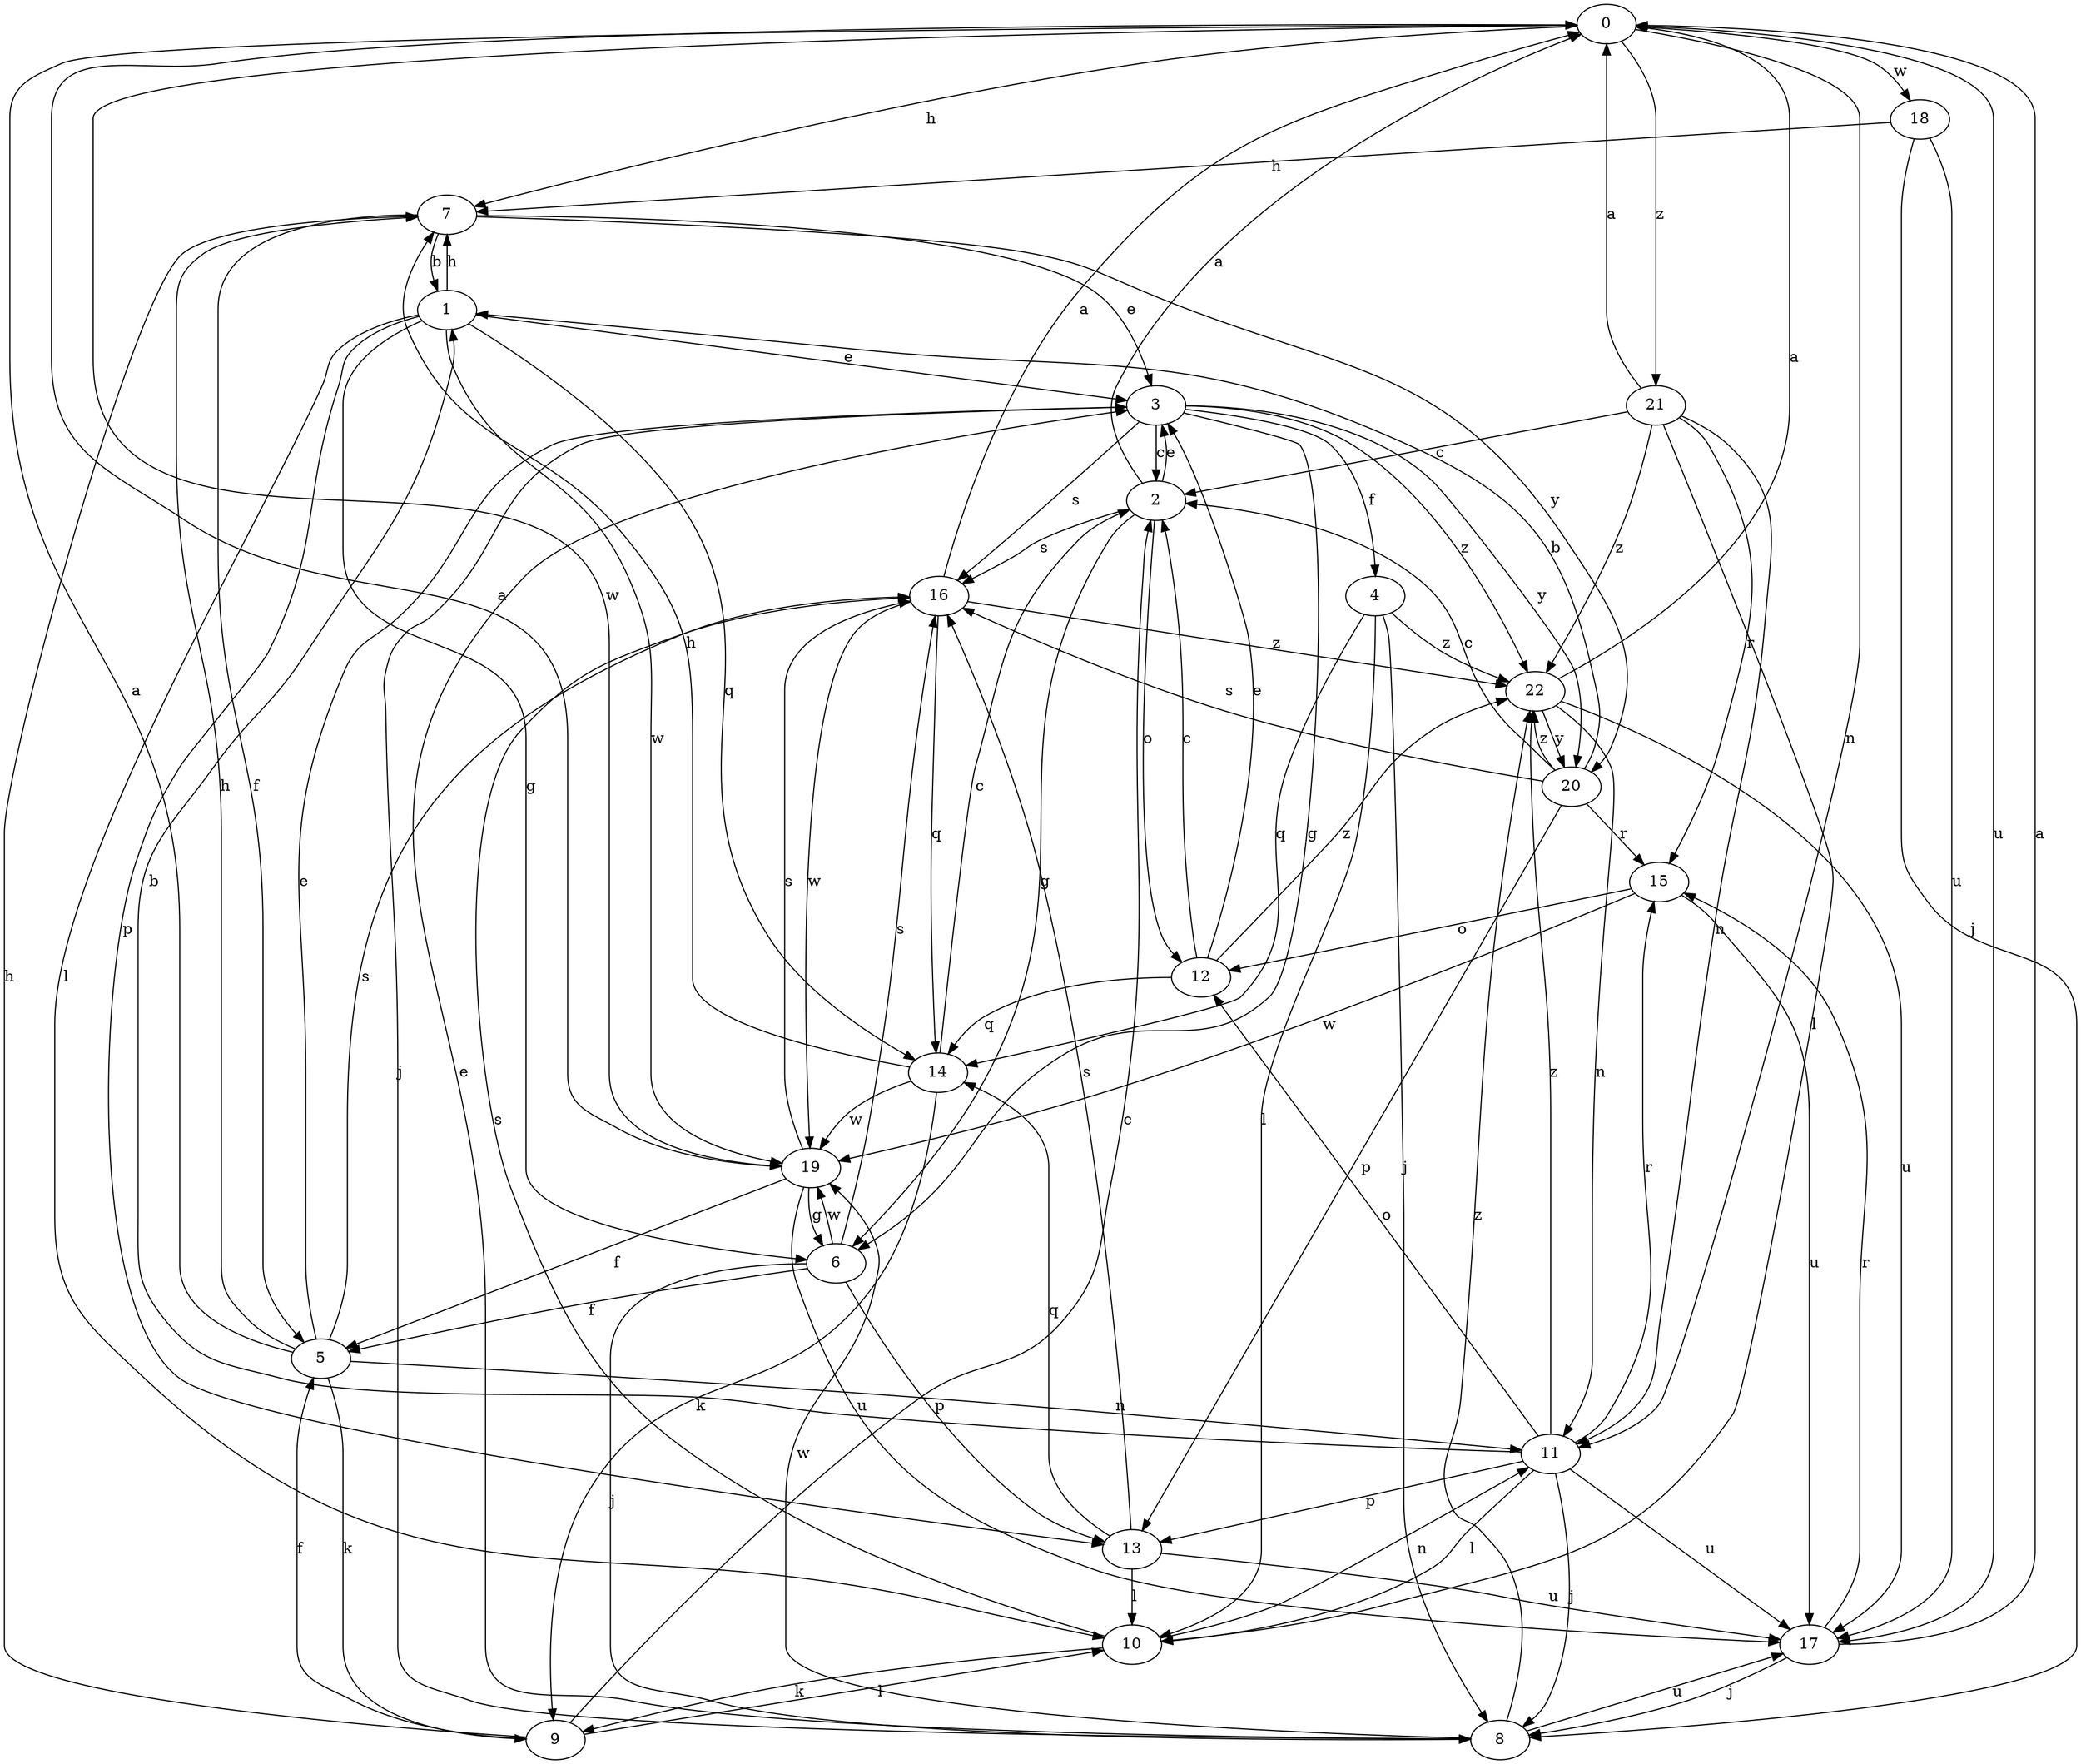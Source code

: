 strict digraph  {
0;
1;
2;
3;
4;
5;
6;
7;
8;
9;
10;
11;
12;
13;
14;
15;
16;
17;
18;
19;
20;
21;
22;
0 -> 7  [label=h];
0 -> 11  [label=n];
0 -> 17  [label=u];
0 -> 18  [label=w];
0 -> 19  [label=w];
0 -> 21  [label=z];
1 -> 3  [label=e];
1 -> 6  [label=g];
1 -> 7  [label=h];
1 -> 10  [label=l];
1 -> 13  [label=p];
1 -> 14  [label=q];
1 -> 19  [label=w];
2 -> 0  [label=a];
2 -> 3  [label=e];
2 -> 6  [label=g];
2 -> 12  [label=o];
2 -> 16  [label=s];
3 -> 2  [label=c];
3 -> 4  [label=f];
3 -> 6  [label=g];
3 -> 8  [label=j];
3 -> 16  [label=s];
3 -> 20  [label=y];
3 -> 22  [label=z];
4 -> 8  [label=j];
4 -> 10  [label=l];
4 -> 14  [label=q];
4 -> 22  [label=z];
5 -> 0  [label=a];
5 -> 3  [label=e];
5 -> 7  [label=h];
5 -> 9  [label=k];
5 -> 11  [label=n];
5 -> 16  [label=s];
6 -> 5  [label=f];
6 -> 8  [label=j];
6 -> 13  [label=p];
6 -> 16  [label=s];
6 -> 19  [label=w];
7 -> 1  [label=b];
7 -> 3  [label=e];
7 -> 5  [label=f];
7 -> 20  [label=y];
8 -> 3  [label=e];
8 -> 17  [label=u];
8 -> 19  [label=w];
8 -> 22  [label=z];
9 -> 2  [label=c];
9 -> 5  [label=f];
9 -> 7  [label=h];
9 -> 10  [label=l];
10 -> 9  [label=k];
10 -> 11  [label=n];
10 -> 16  [label=s];
11 -> 1  [label=b];
11 -> 8  [label=j];
11 -> 10  [label=l];
11 -> 12  [label=o];
11 -> 13  [label=p];
11 -> 15  [label=r];
11 -> 17  [label=u];
11 -> 22  [label=z];
12 -> 2  [label=c];
12 -> 3  [label=e];
12 -> 14  [label=q];
12 -> 22  [label=z];
13 -> 10  [label=l];
13 -> 14  [label=q];
13 -> 16  [label=s];
13 -> 17  [label=u];
14 -> 2  [label=c];
14 -> 7  [label=h];
14 -> 9  [label=k];
14 -> 19  [label=w];
15 -> 12  [label=o];
15 -> 17  [label=u];
15 -> 19  [label=w];
16 -> 0  [label=a];
16 -> 14  [label=q];
16 -> 19  [label=w];
16 -> 22  [label=z];
17 -> 0  [label=a];
17 -> 8  [label=j];
17 -> 15  [label=r];
18 -> 7  [label=h];
18 -> 8  [label=j];
18 -> 17  [label=u];
19 -> 0  [label=a];
19 -> 5  [label=f];
19 -> 6  [label=g];
19 -> 16  [label=s];
19 -> 17  [label=u];
20 -> 1  [label=b];
20 -> 2  [label=c];
20 -> 13  [label=p];
20 -> 15  [label=r];
20 -> 16  [label=s];
20 -> 22  [label=z];
21 -> 0  [label=a];
21 -> 2  [label=c];
21 -> 10  [label=l];
21 -> 11  [label=n];
21 -> 15  [label=r];
21 -> 22  [label=z];
22 -> 0  [label=a];
22 -> 11  [label=n];
22 -> 17  [label=u];
22 -> 20  [label=y];
}
